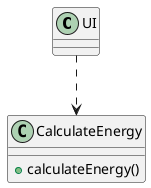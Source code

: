 @startuml
class UI{
}

class CalculateEnergy{
+calculateEnergy()
}


UI ..> CalculateEnergy


@enduml